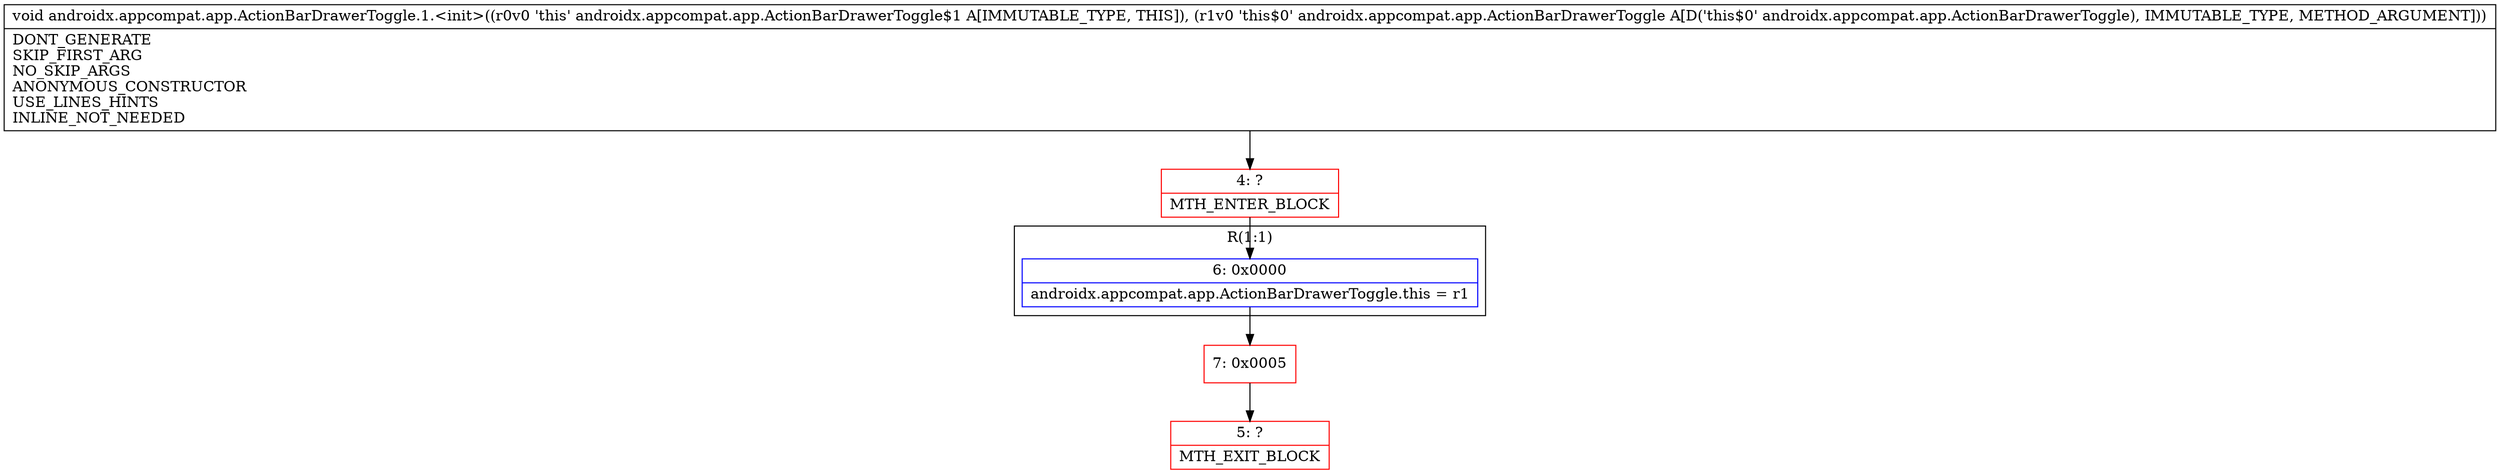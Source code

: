 digraph "CFG forandroidx.appcompat.app.ActionBarDrawerToggle.1.\<init\>(Landroidx\/appcompat\/app\/ActionBarDrawerToggle;)V" {
subgraph cluster_Region_827190855 {
label = "R(1:1)";
node [shape=record,color=blue];
Node_6 [shape=record,label="{6\:\ 0x0000|androidx.appcompat.app.ActionBarDrawerToggle.this = r1\l}"];
}
Node_4 [shape=record,color=red,label="{4\:\ ?|MTH_ENTER_BLOCK\l}"];
Node_7 [shape=record,color=red,label="{7\:\ 0x0005}"];
Node_5 [shape=record,color=red,label="{5\:\ ?|MTH_EXIT_BLOCK\l}"];
MethodNode[shape=record,label="{void androidx.appcompat.app.ActionBarDrawerToggle.1.\<init\>((r0v0 'this' androidx.appcompat.app.ActionBarDrawerToggle$1 A[IMMUTABLE_TYPE, THIS]), (r1v0 'this$0' androidx.appcompat.app.ActionBarDrawerToggle A[D('this$0' androidx.appcompat.app.ActionBarDrawerToggle), IMMUTABLE_TYPE, METHOD_ARGUMENT]))  | DONT_GENERATE\lSKIP_FIRST_ARG\lNO_SKIP_ARGS\lANONYMOUS_CONSTRUCTOR\lUSE_LINES_HINTS\lINLINE_NOT_NEEDED\l}"];
MethodNode -> Node_4;Node_6 -> Node_7;
Node_4 -> Node_6;
Node_7 -> Node_5;
}

